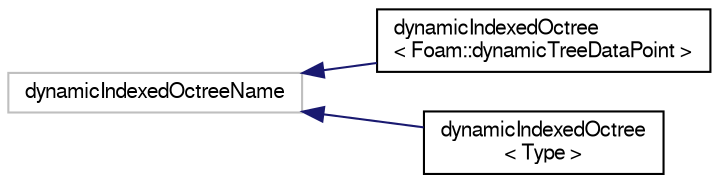 digraph "Graphical Class Hierarchy"
{
  bgcolor="transparent";
  edge [fontname="FreeSans",fontsize="10",labelfontname="FreeSans",labelfontsize="10"];
  node [fontname="FreeSans",fontsize="10",shape=record];
  rankdir="LR";
  Node1 [label="dynamicIndexedOctreeName",height=0.2,width=0.4,color="grey75"];
  Node1 -> Node2 [dir="back",color="midnightblue",fontsize="10",style="solid",fontname="FreeSans"];
  Node2 [label="dynamicIndexedOctree\l\< Foam::dynamicTreeDataPoint \>",height=0.2,width=0.4,color="black",URL="$a00578.html"];
  Node1 -> Node3 [dir="back",color="midnightblue",fontsize="10",style="solid",fontname="FreeSans"];
  Node3 [label="dynamicIndexedOctree\l\< Type \>",height=0.2,width=0.4,color="black",URL="$a00578.html",tooltip="Non-pointer based hierarchical recursive searching. Storage is dynamic, so elements can be deleted..."];
}
